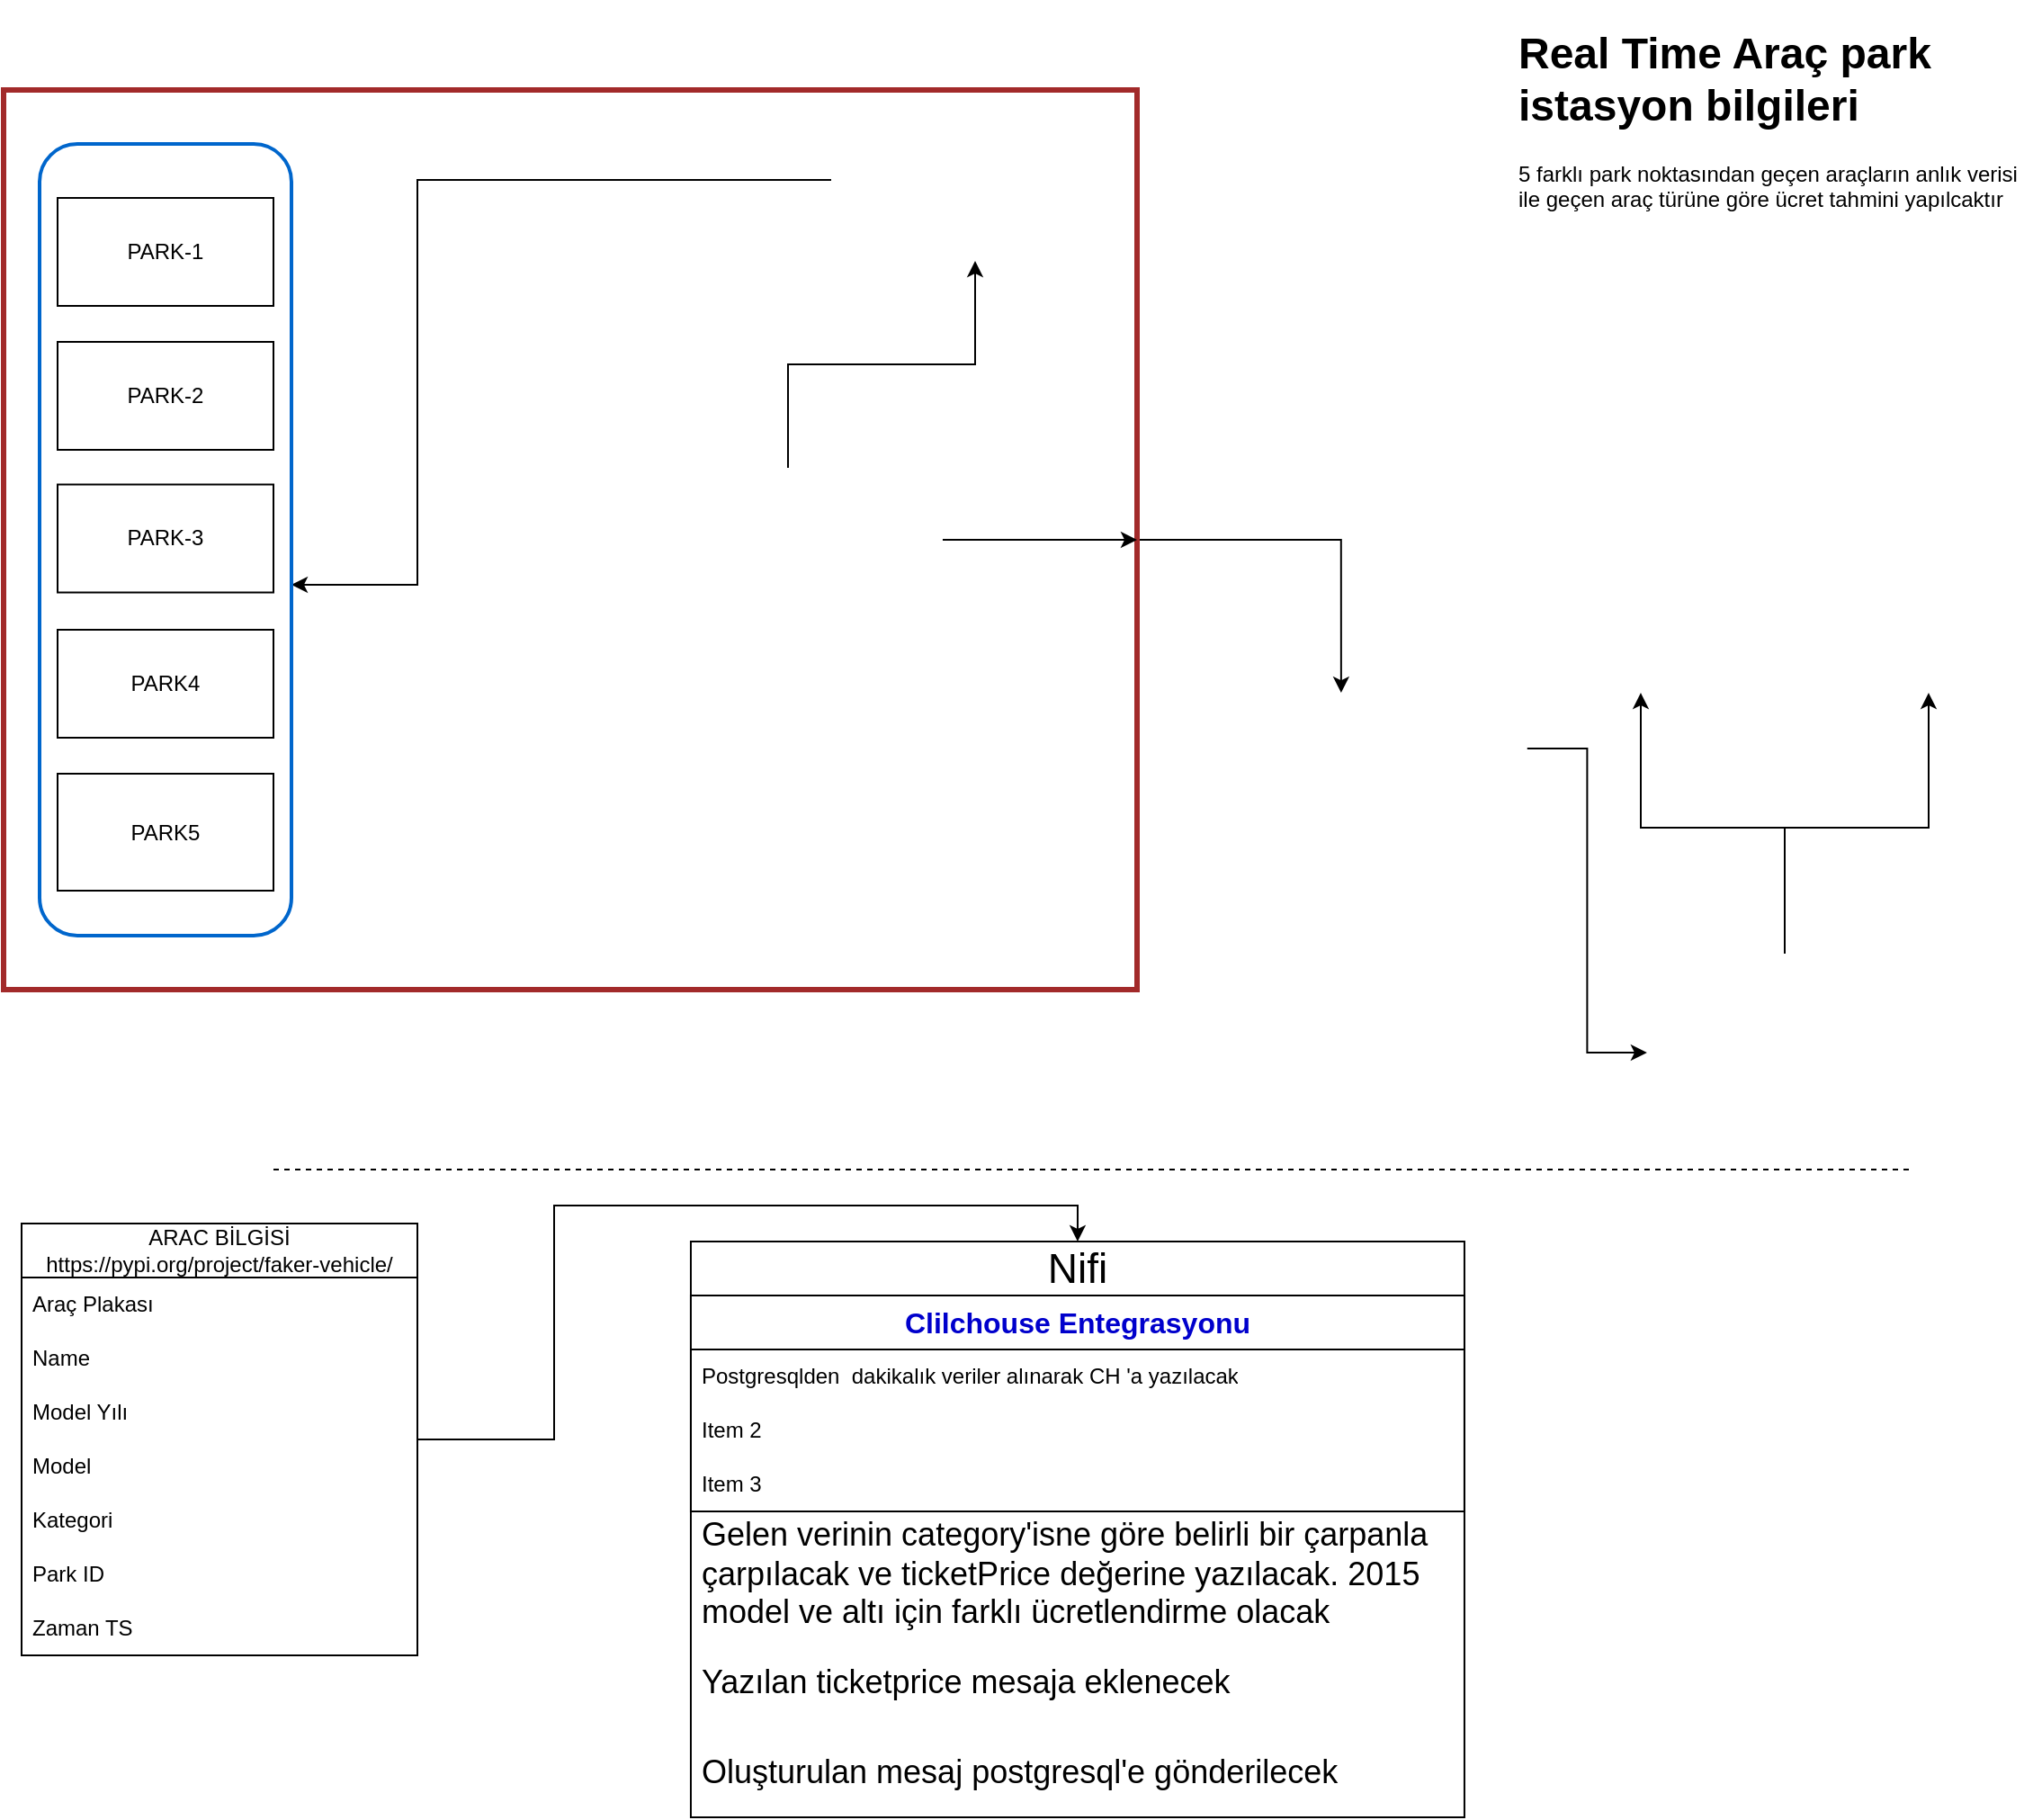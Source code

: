 <mxfile version="22.1.18" type="device">
  <diagram name="Page-1" id="3aJXhkgUNo9f9CsKP81W">
    <mxGraphModel dx="1480" dy="877" grid="1" gridSize="10" guides="1" tooltips="1" connect="1" arrows="1" fold="1" page="1" pageScale="1" pageWidth="827" pageHeight="1169" math="0" shadow="0">
      <root>
        <mxCell id="0" />
        <mxCell id="1" parent="0" />
        <mxCell id="oP6oDOPRYKrIiUSOQLwz-1" style="edgeStyle=orthogonalEdgeStyle;rounded=0;orthogonalLoop=1;jettySize=auto;html=1;entryX=0.5;entryY=0;entryDx=0;entryDy=0;" edge="1" parent="1" source="oP6oDOPRYKrIiUSOQLwz-2" target="oP6oDOPRYKrIiUSOQLwz-14">
          <mxGeometry relative="1" as="geometry" />
        </mxCell>
        <mxCell id="oP6oDOPRYKrIiUSOQLwz-2" value="" style="rounded=0;whiteSpace=wrap;html=1;fillColor=none;strokeWidth=3;strokeColor=#a22a2a;" vertex="1" parent="1">
          <mxGeometry x="10" y="60" width="630" height="500" as="geometry" />
        </mxCell>
        <mxCell id="oP6oDOPRYKrIiUSOQLwz-3" value="PARK-1" style="rounded=0;whiteSpace=wrap;html=1;" vertex="1" parent="1">
          <mxGeometry x="40" y="120" width="120" height="60" as="geometry" />
        </mxCell>
        <mxCell id="oP6oDOPRYKrIiUSOQLwz-4" value="PARK-2&lt;br&gt;" style="rounded=0;whiteSpace=wrap;html=1;" vertex="1" parent="1">
          <mxGeometry x="40" y="200" width="120" height="60" as="geometry" />
        </mxCell>
        <mxCell id="oP6oDOPRYKrIiUSOQLwz-5" value="PARK-3" style="rounded=0;whiteSpace=wrap;html=1;" vertex="1" parent="1">
          <mxGeometry x="40" y="279.27" width="120" height="60" as="geometry" />
        </mxCell>
        <mxCell id="oP6oDOPRYKrIiUSOQLwz-6" value="PARK4" style="rounded=0;whiteSpace=wrap;html=1;" vertex="1" parent="1">
          <mxGeometry x="40" y="360" width="120" height="60" as="geometry" />
        </mxCell>
        <mxCell id="oP6oDOPRYKrIiUSOQLwz-7" value="PARK5" style="rounded=0;whiteSpace=wrap;html=1;" vertex="1" parent="1">
          <mxGeometry x="40" y="440" width="120" height="65" as="geometry" />
        </mxCell>
        <mxCell id="oP6oDOPRYKrIiUSOQLwz-8" style="edgeStyle=orthogonalEdgeStyle;rounded=0;orthogonalLoop=1;jettySize=auto;html=1;" edge="1" parent="1" source="oP6oDOPRYKrIiUSOQLwz-10" target="oP6oDOPRYKrIiUSOQLwz-12">
          <mxGeometry relative="1" as="geometry" />
        </mxCell>
        <mxCell id="oP6oDOPRYKrIiUSOQLwz-9" style="edgeStyle=orthogonalEdgeStyle;rounded=0;orthogonalLoop=1;jettySize=auto;html=1;entryX=1;entryY=0.5;entryDx=0;entryDy=0;" edge="1" parent="1" source="oP6oDOPRYKrIiUSOQLwz-10" target="oP6oDOPRYKrIiUSOQLwz-2">
          <mxGeometry relative="1" as="geometry">
            <Array as="points">
              <mxPoint x="466" y="345" />
            </Array>
          </mxGeometry>
        </mxCell>
        <mxCell id="oP6oDOPRYKrIiUSOQLwz-10" value="" style="shape=image;verticalLabelPosition=bottom;labelBackgroundColor=default;verticalAlign=top;aspect=fixed;imageAspect=0;image=https://static-00.iconduck.com/assets.00/kafka-icon-2048x935-cvu4503l.png;" vertex="1" parent="1">
          <mxGeometry x="360" y="270.0" width="171.98" height="78.54" as="geometry" />
        </mxCell>
        <mxCell id="oP6oDOPRYKrIiUSOQLwz-11" style="edgeStyle=orthogonalEdgeStyle;rounded=0;orthogonalLoop=1;jettySize=auto;html=1;" edge="1" parent="1" source="oP6oDOPRYKrIiUSOQLwz-12" target="oP6oDOPRYKrIiUSOQLwz-30">
          <mxGeometry relative="1" as="geometry">
            <Array as="points">
              <mxPoint x="240" y="110" />
              <mxPoint x="240" y="335" />
            </Array>
          </mxGeometry>
        </mxCell>
        <mxCell id="oP6oDOPRYKrIiUSOQLwz-12" value="" style="shape=image;verticalLabelPosition=bottom;labelBackgroundColor=default;verticalAlign=top;aspect=fixed;imageAspect=0;image=https://miro.medium.com/v2/resize:fit:960/0*-CIkZ-H9zspjt1HB.jpg;" vertex="1" parent="1">
          <mxGeometry x="470" y="65" width="159.99" height="90" as="geometry" />
        </mxCell>
        <mxCell id="oP6oDOPRYKrIiUSOQLwz-13" style="edgeStyle=orthogonalEdgeStyle;rounded=0;orthogonalLoop=1;jettySize=auto;html=1;entryX=0;entryY=0.5;entryDx=0;entryDy=0;" edge="1" parent="1" source="oP6oDOPRYKrIiUSOQLwz-14" target="oP6oDOPRYKrIiUSOQLwz-17">
          <mxGeometry relative="1" as="geometry" />
        </mxCell>
        <mxCell id="oP6oDOPRYKrIiUSOQLwz-14" value="" style="shape=image;verticalLabelPosition=bottom;labelBackgroundColor=default;verticalAlign=top;aspect=fixed;imageAspect=0;image=https://www.ovhcloud.com/sites/default/files/styles/text_media_horizontal/public/2021-09/ECX-1909_Hero_PostgreSQL_600x400%402x.png;" vertex="1" parent="1">
          <mxGeometry x="650" y="395.06" width="206.89" height="61.82" as="geometry" />
        </mxCell>
        <mxCell id="oP6oDOPRYKrIiUSOQLwz-15" style="edgeStyle=orthogonalEdgeStyle;rounded=0;orthogonalLoop=1;jettySize=auto;html=1;" edge="1" parent="1" source="oP6oDOPRYKrIiUSOQLwz-17" target="oP6oDOPRYKrIiUSOQLwz-18">
          <mxGeometry relative="1" as="geometry">
            <Array as="points">
              <mxPoint x="1000" y="470" />
              <mxPoint x="920" y="470" />
            </Array>
          </mxGeometry>
        </mxCell>
        <mxCell id="oP6oDOPRYKrIiUSOQLwz-16" style="edgeStyle=orthogonalEdgeStyle;rounded=0;orthogonalLoop=1;jettySize=auto;html=1;" edge="1" parent="1" source="oP6oDOPRYKrIiUSOQLwz-17" target="oP6oDOPRYKrIiUSOQLwz-39">
          <mxGeometry relative="1" as="geometry">
            <Array as="points">
              <mxPoint x="1000" y="470" />
              <mxPoint x="1080" y="470" />
            </Array>
          </mxGeometry>
        </mxCell>
        <mxCell id="oP6oDOPRYKrIiUSOQLwz-17" value="" style="shape=image;verticalLabelPosition=bottom;labelBackgroundColor=default;verticalAlign=top;aspect=fixed;imageAspect=0;image=https://logowik.com/content/uploads/images/click-house2603.jpg;" vertex="1" parent="1">
          <mxGeometry x="923.45" y="540" width="146.55" height="110" as="geometry" />
        </mxCell>
        <mxCell id="oP6oDOPRYKrIiUSOQLwz-18" value="" style="shape=image;verticalLabelPosition=bottom;labelBackgroundColor=default;verticalAlign=top;aspect=fixed;imageAspect=0;image=https://connect.aisingapore.org/wp-content/uploads/2022/12/image10.png;" vertex="1" parent="1">
          <mxGeometry x="821.98" y="301.46" width="187.19" height="93.6" as="geometry" />
        </mxCell>
        <mxCell id="oP6oDOPRYKrIiUSOQLwz-19" value="&lt;h1&gt;Real Time Araç park istasyon bilgileri&lt;/h1&gt;&lt;p&gt;5 farklı park noktasından geçen araçların anlık verisi ile geçen araç türüne göre ücret tahmini yapılcaktır&lt;/p&gt;" style="text;html=1;strokeColor=none;fillColor=none;spacing=5;spacingTop=-20;whiteSpace=wrap;overflow=hidden;rounded=0;" vertex="1" parent="1">
          <mxGeometry x="846.87" y="20" width="290" height="130" as="geometry" />
        </mxCell>
        <mxCell id="oP6oDOPRYKrIiUSOQLwz-20" style="edgeStyle=orthogonalEdgeStyle;rounded=0;orthogonalLoop=1;jettySize=auto;html=1;entryX=0.5;entryY=0;entryDx=0;entryDy=0;" edge="1" parent="1" source="oP6oDOPRYKrIiUSOQLwz-21" target="oP6oDOPRYKrIiUSOQLwz-31">
          <mxGeometry relative="1" as="geometry" />
        </mxCell>
        <mxCell id="oP6oDOPRYKrIiUSOQLwz-21" value="ARAC BİLGİSİ&lt;br&gt;https://pypi.org/project/faker-vehicle/&lt;br&gt;" style="swimlane;fontStyle=0;childLayout=stackLayout;horizontal=1;startSize=30;horizontalStack=0;resizeParent=1;resizeParentMax=0;resizeLast=0;collapsible=1;marginBottom=0;whiteSpace=wrap;html=1;" vertex="1" parent="1">
          <mxGeometry x="20" y="690" width="220" height="240" as="geometry" />
        </mxCell>
        <mxCell id="oP6oDOPRYKrIiUSOQLwz-22" value="Araç Plakası" style="text;strokeColor=none;fillColor=none;align=left;verticalAlign=middle;spacingLeft=4;spacingRight=4;overflow=hidden;points=[[0,0.5],[1,0.5]];portConstraint=eastwest;rotatable=0;whiteSpace=wrap;html=1;" vertex="1" parent="oP6oDOPRYKrIiUSOQLwz-21">
          <mxGeometry y="30" width="220" height="30" as="geometry" />
        </mxCell>
        <mxCell id="oP6oDOPRYKrIiUSOQLwz-23" value="Name" style="text;strokeColor=none;fillColor=none;align=left;verticalAlign=middle;spacingLeft=4;spacingRight=4;overflow=hidden;points=[[0,0.5],[1,0.5]];portConstraint=eastwest;rotatable=0;whiteSpace=wrap;html=1;" vertex="1" parent="oP6oDOPRYKrIiUSOQLwz-21">
          <mxGeometry y="60" width="220" height="30" as="geometry" />
        </mxCell>
        <mxCell id="oP6oDOPRYKrIiUSOQLwz-24" value="Model Yılı" style="text;strokeColor=none;fillColor=none;align=left;verticalAlign=middle;spacingLeft=4;spacingRight=4;overflow=hidden;points=[[0,0.5],[1,0.5]];portConstraint=eastwest;rotatable=0;whiteSpace=wrap;html=1;" vertex="1" parent="oP6oDOPRYKrIiUSOQLwz-21">
          <mxGeometry y="90" width="220" height="30" as="geometry" />
        </mxCell>
        <mxCell id="oP6oDOPRYKrIiUSOQLwz-25" value="Model" style="text;strokeColor=none;fillColor=none;align=left;verticalAlign=middle;spacingLeft=4;spacingRight=4;overflow=hidden;points=[[0,0.5],[1,0.5]];portConstraint=eastwest;rotatable=0;whiteSpace=wrap;html=1;" vertex="1" parent="oP6oDOPRYKrIiUSOQLwz-21">
          <mxGeometry y="120" width="220" height="30" as="geometry" />
        </mxCell>
        <mxCell id="oP6oDOPRYKrIiUSOQLwz-26" value="Kategori" style="text;strokeColor=none;fillColor=none;align=left;verticalAlign=middle;spacingLeft=4;spacingRight=4;overflow=hidden;points=[[0,0.5],[1,0.5]];portConstraint=eastwest;rotatable=0;whiteSpace=wrap;html=1;" vertex="1" parent="oP6oDOPRYKrIiUSOQLwz-21">
          <mxGeometry y="150" width="220" height="30" as="geometry" />
        </mxCell>
        <mxCell id="oP6oDOPRYKrIiUSOQLwz-27" value="Park ID" style="text;strokeColor=none;fillColor=none;align=left;verticalAlign=middle;spacingLeft=4;spacingRight=4;overflow=hidden;points=[[0,0.5],[1,0.5]];portConstraint=eastwest;rotatable=0;whiteSpace=wrap;html=1;" vertex="1" parent="oP6oDOPRYKrIiUSOQLwz-21">
          <mxGeometry y="180" width="220" height="30" as="geometry" />
        </mxCell>
        <mxCell id="oP6oDOPRYKrIiUSOQLwz-28" value="Zaman TS" style="text;strokeColor=none;fillColor=none;align=left;verticalAlign=middle;spacingLeft=4;spacingRight=4;overflow=hidden;points=[[0,0.5],[1,0.5]];portConstraint=eastwest;rotatable=0;whiteSpace=wrap;html=1;" vertex="1" parent="oP6oDOPRYKrIiUSOQLwz-21">
          <mxGeometry y="210" width="220" height="30" as="geometry" />
        </mxCell>
        <mxCell id="oP6oDOPRYKrIiUSOQLwz-29" value="" style="endArrow=none;dashed=1;html=1;rounded=0;" edge="1" parent="1">
          <mxGeometry width="50" height="50" relative="1" as="geometry">
            <mxPoint x="160" y="660" as="sourcePoint" />
            <mxPoint x="1069.333" y="660" as="targetPoint" />
          </mxGeometry>
        </mxCell>
        <mxCell id="oP6oDOPRYKrIiUSOQLwz-30" value="" style="rounded=1;whiteSpace=wrap;html=1;fillColor=none;strokeColor=#0066CC;strokeWidth=2;shadow=0;glass=0;" vertex="1" parent="1">
          <mxGeometry x="30" y="90" width="140" height="440" as="geometry" />
        </mxCell>
        <mxCell id="oP6oDOPRYKrIiUSOQLwz-31" value="Nifi" style="swimlane;fontStyle=0;childLayout=stackLayout;horizontal=1;startSize=30;horizontalStack=0;resizeParent=1;resizeParentMax=0;resizeLast=0;collapsible=1;marginBottom=0;whiteSpace=wrap;html=1;fontSize=23;" vertex="1" parent="1">
          <mxGeometry x="391.98" y="700" width="430" height="320" as="geometry">
            <mxRectangle x="391.98" y="700" width="70" height="40" as="alternateBounds" />
          </mxGeometry>
        </mxCell>
        <mxCell id="oP6oDOPRYKrIiUSOQLwz-32" value="&lt;font color=&quot;#0000cc&quot; style=&quot;font-size: 16px;&quot;&gt;&lt;b&gt;Clilchouse Entegrasyonu&lt;/b&gt;&lt;/font&gt;" style="swimlane;fontStyle=0;childLayout=stackLayout;horizontal=1;startSize=30;horizontalStack=0;resizeParent=1;resizeParentMax=0;resizeLast=0;collapsible=1;marginBottom=0;whiteSpace=wrap;html=1;" vertex="1" parent="oP6oDOPRYKrIiUSOQLwz-31">
          <mxGeometry y="30" width="430" height="120" as="geometry" />
        </mxCell>
        <mxCell id="oP6oDOPRYKrIiUSOQLwz-33" value="Postgresqlden&amp;nbsp; dakikalık veriler alınarak CH &#39;a yazılacak" style="text;strokeColor=none;fillColor=none;align=left;verticalAlign=middle;spacingLeft=4;spacingRight=4;overflow=hidden;points=[[0,0.5],[1,0.5]];portConstraint=eastwest;rotatable=0;whiteSpace=wrap;html=1;" vertex="1" parent="oP6oDOPRYKrIiUSOQLwz-32">
          <mxGeometry y="30" width="430" height="30" as="geometry" />
        </mxCell>
        <mxCell id="oP6oDOPRYKrIiUSOQLwz-34" value="Item 2" style="text;strokeColor=none;fillColor=none;align=left;verticalAlign=middle;spacingLeft=4;spacingRight=4;overflow=hidden;points=[[0,0.5],[1,0.5]];portConstraint=eastwest;rotatable=0;whiteSpace=wrap;html=1;" vertex="1" parent="oP6oDOPRYKrIiUSOQLwz-32">
          <mxGeometry y="60" width="430" height="30" as="geometry" />
        </mxCell>
        <mxCell id="oP6oDOPRYKrIiUSOQLwz-35" value="Item 3" style="text;strokeColor=none;fillColor=none;align=left;verticalAlign=middle;spacingLeft=4;spacingRight=4;overflow=hidden;points=[[0,0.5],[1,0.5]];portConstraint=eastwest;rotatable=0;whiteSpace=wrap;html=1;" vertex="1" parent="oP6oDOPRYKrIiUSOQLwz-32">
          <mxGeometry y="90" width="430" height="30" as="geometry" />
        </mxCell>
        <mxCell id="oP6oDOPRYKrIiUSOQLwz-36" value="Gelen verinin category&#39;isne göre belirli bir çarpanla çarpılacak ve ticketPrice değerine yazılacak. 2015 model ve altı için farklı ücretlendirme olacak" style="text;strokeColor=none;fillColor=none;align=left;verticalAlign=middle;spacingLeft=4;spacingRight=4;overflow=hidden;points=[[0,0.5],[1,0.5]];portConstraint=eastwest;rotatable=0;whiteSpace=wrap;html=1;fontSize=18;" vertex="1" parent="oP6oDOPRYKrIiUSOQLwz-31">
          <mxGeometry y="150" width="430" height="70" as="geometry" />
        </mxCell>
        <mxCell id="oP6oDOPRYKrIiUSOQLwz-37" value="Yazılan ticketprice mesaja eklenecek" style="text;strokeColor=none;fillColor=none;align=left;verticalAlign=middle;spacingLeft=4;spacingRight=4;overflow=hidden;points=[[0,0.5],[1,0.5]];portConstraint=eastwest;rotatable=0;whiteSpace=wrap;html=1;fontSize=18;" vertex="1" parent="oP6oDOPRYKrIiUSOQLwz-31">
          <mxGeometry y="220" width="430" height="50" as="geometry" />
        </mxCell>
        <mxCell id="oP6oDOPRYKrIiUSOQLwz-38" value="Oluşturulan mesaj postgresql&#39;e gönderilecek" style="text;strokeColor=none;fillColor=none;align=left;verticalAlign=middle;spacingLeft=4;spacingRight=4;overflow=hidden;points=[[0,0.5],[1,0.5]];portConstraint=eastwest;rotatable=0;whiteSpace=wrap;html=1;fontSize=18;" vertex="1" parent="oP6oDOPRYKrIiUSOQLwz-31">
          <mxGeometry y="270" width="430" height="50" as="geometry" />
        </mxCell>
        <mxCell id="oP6oDOPRYKrIiUSOQLwz-39" value="" style="shape=image;verticalLabelPosition=bottom;labelBackgroundColor=default;verticalAlign=top;aspect=fixed;imageAspect=0;image=https://upload.wikimedia.org/wikipedia/commons/thumb/a/a1/Grafana_logo.svg/800px-Grafana_logo.svg.png;" vertex="1" parent="1">
          <mxGeometry x="1040" y="309.33" width="83.95" height="85.73" as="geometry" />
        </mxCell>
      </root>
    </mxGraphModel>
  </diagram>
</mxfile>
